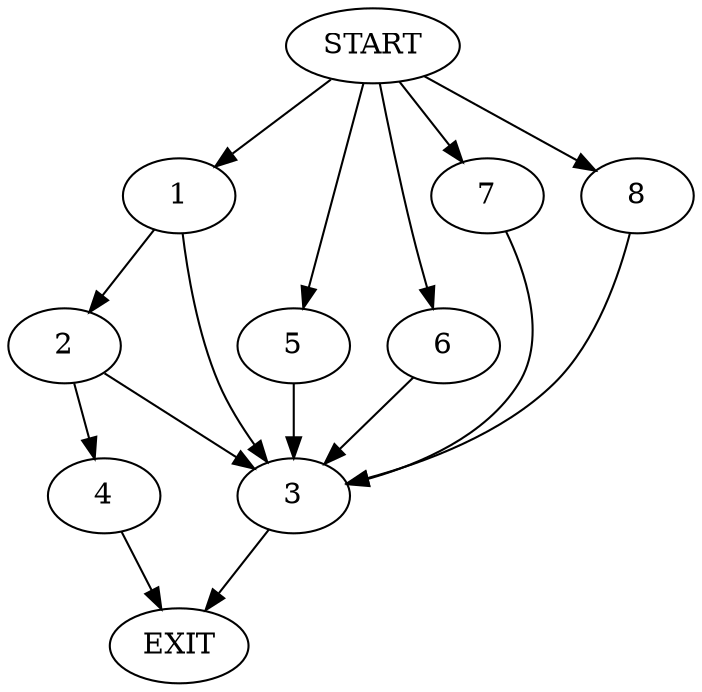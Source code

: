 digraph {
0 [label="START"]
9 [label="EXIT"]
0 -> 1
1 -> 2
1 -> 3
3 -> 9
2 -> 3
2 -> 4
4 -> 9
0 -> 5
5 -> 3
0 -> 6
6 -> 3
0 -> 7
7 -> 3
0 -> 8
8 -> 3
}
